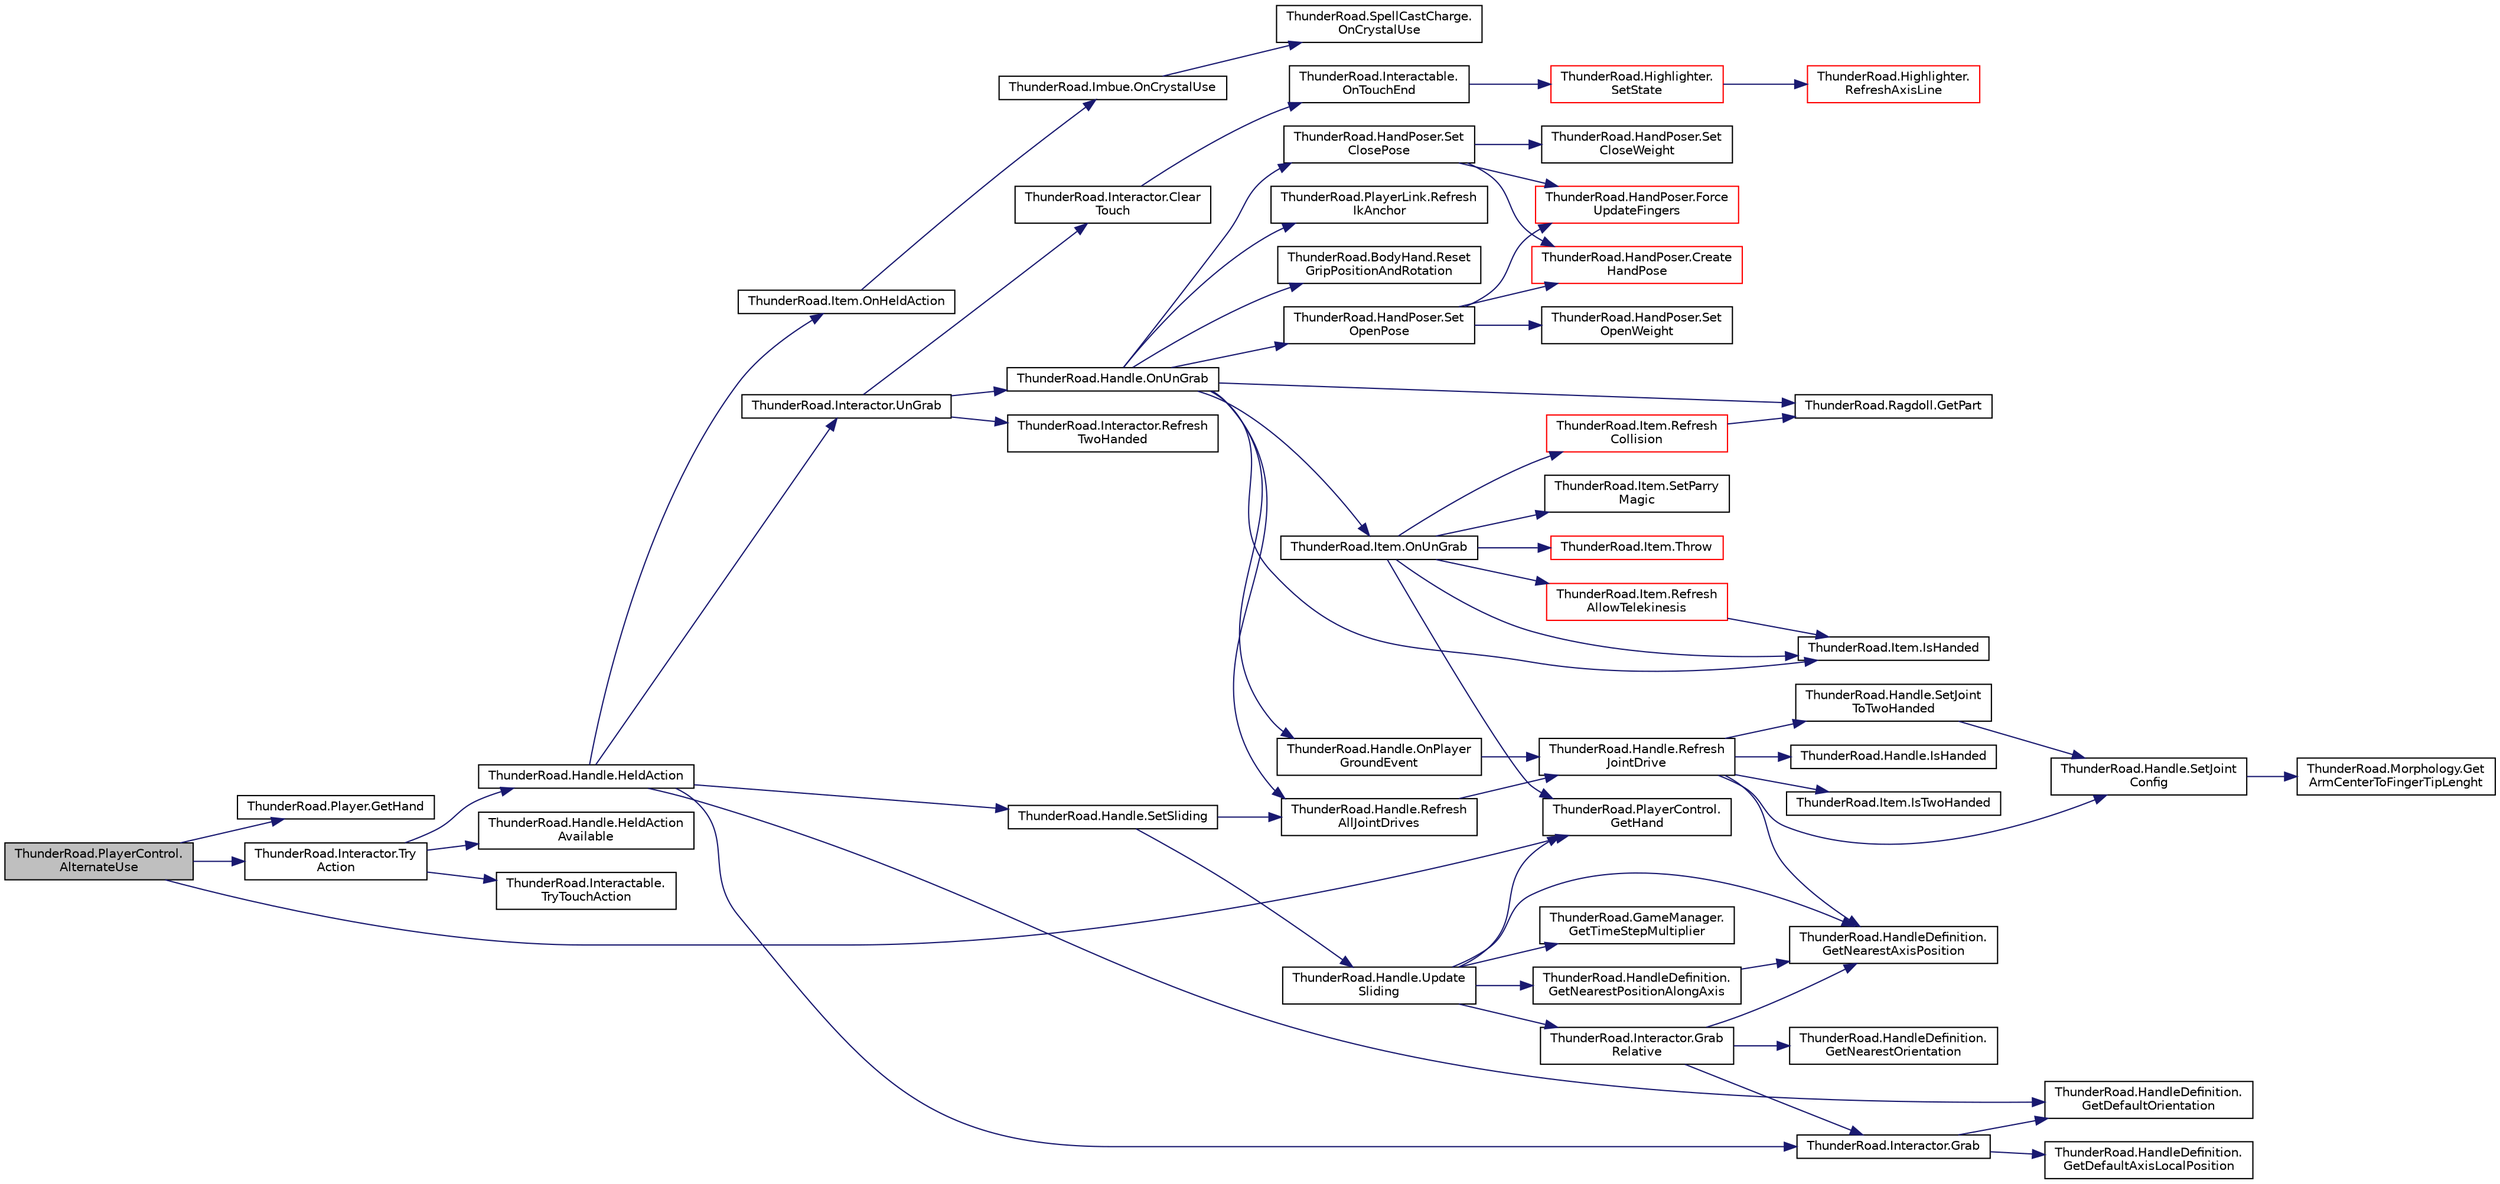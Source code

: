 digraph "ThunderRoad.PlayerControl.AlternateUse"
{
 // LATEX_PDF_SIZE
  edge [fontname="Helvetica",fontsize="10",labelfontname="Helvetica",labelfontsize="10"];
  node [fontname="Helvetica",fontsize="10",shape=record];
  rankdir="LR";
  Node1 [label="ThunderRoad.PlayerControl.\lAlternateUse",height=0.2,width=0.4,color="black", fillcolor="grey75", style="filled", fontcolor="black",tooltip="Alternates the use."];
  Node1 -> Node2 [color="midnightblue",fontsize="10",style="solid",fontname="Helvetica"];
  Node2 [label="ThunderRoad.Player.GetHand",height=0.2,width=0.4,color="black", fillcolor="white", style="filled",URL="$class_thunder_road_1_1_player.html#a962a51d7c0c39e3a5f74763002d394ea",tooltip="Gets the hand."];
  Node1 -> Node3 [color="midnightblue",fontsize="10",style="solid",fontname="Helvetica"];
  Node3 [label="ThunderRoad.PlayerControl.\lGetHand",height=0.2,width=0.4,color="black", fillcolor="white", style="filled",URL="$class_thunder_road_1_1_player_control.html#a35f9d9f52e8ffc5ad4a3b3a8a18541b9",tooltip="Gets the hand."];
  Node1 -> Node4 [color="midnightblue",fontsize="10",style="solid",fontname="Helvetica"];
  Node4 [label="ThunderRoad.Interactor.Try\lAction",height=0.2,width=0.4,color="black", fillcolor="white", style="filled",URL="$class_thunder_road_1_1_interactor.html#af2e2749d4d4ae76b944ca0a85051ce00",tooltip="Tries the action."];
  Node4 -> Node5 [color="midnightblue",fontsize="10",style="solid",fontname="Helvetica"];
  Node5 [label="ThunderRoad.Handle.HeldAction",height=0.2,width=0.4,color="black", fillcolor="white", style="filled",URL="$class_thunder_road_1_1_handle.html#a323ec5bfc8a654a3dcdd1155df64feeb",tooltip="Helds the action."];
  Node5 -> Node6 [color="midnightblue",fontsize="10",style="solid",fontname="Helvetica"];
  Node6 [label="ThunderRoad.HandleDefinition.\lGetDefaultOrientation",height=0.2,width=0.4,color="black", fillcolor="white", style="filled",URL="$class_thunder_road_1_1_handle_definition.html#aa732352268d3931f2c3ce33c8e2e9cbf",tooltip="Gets the default orientation."];
  Node5 -> Node7 [color="midnightblue",fontsize="10",style="solid",fontname="Helvetica"];
  Node7 [label="ThunderRoad.Interactor.Grab",height=0.2,width=0.4,color="black", fillcolor="white", style="filled",URL="$class_thunder_road_1_1_interactor.html#a1a3eda7399356280f55b82607f02a74e",tooltip="Grabs the specified handle."];
  Node7 -> Node8 [color="midnightblue",fontsize="10",style="solid",fontname="Helvetica"];
  Node8 [label="ThunderRoad.HandleDefinition.\lGetDefaultAxisLocalPosition",height=0.2,width=0.4,color="black", fillcolor="white", style="filled",URL="$class_thunder_road_1_1_handle_definition.html#a0942db018cce7f5f765299dc1c5e3e09",tooltip="Gets the default axis local position."];
  Node7 -> Node6 [color="midnightblue",fontsize="10",style="solid",fontname="Helvetica"];
  Node5 -> Node9 [color="midnightblue",fontsize="10",style="solid",fontname="Helvetica"];
  Node9 [label="ThunderRoad.Item.OnHeldAction",height=0.2,width=0.4,color="black", fillcolor="white", style="filled",URL="$class_thunder_road_1_1_item.html#a8d6ee8615f90d2ce7bf17b6d84ce5e89",tooltip="Called when [held action]."];
  Node9 -> Node10 [color="midnightblue",fontsize="10",style="solid",fontname="Helvetica"];
  Node10 [label="ThunderRoad.Imbue.OnCrystalUse",height=0.2,width=0.4,color="black", fillcolor="white", style="filled",URL="$class_thunder_road_1_1_imbue.html#affcc8957fca0b8189402c7922a5604d0",tooltip="Called when [crystal use]."];
  Node10 -> Node11 [color="midnightblue",fontsize="10",style="solid",fontname="Helvetica"];
  Node11 [label="ThunderRoad.SpellCastCharge.\lOnCrystalUse",height=0.2,width=0.4,color="black", fillcolor="white", style="filled",URL="$class_thunder_road_1_1_spell_cast_charge.html#a5102676281582cbaa509dd9e694117b8",tooltip="Called when [crystal use]."];
  Node5 -> Node12 [color="midnightblue",fontsize="10",style="solid",fontname="Helvetica"];
  Node12 [label="ThunderRoad.Handle.SetSliding",height=0.2,width=0.4,color="black", fillcolor="white", style="filled",URL="$class_thunder_road_1_1_handle.html#aab7d15d6bd2791e428dee65ff0645d87",tooltip="Sets the sliding."];
  Node12 -> Node13 [color="midnightblue",fontsize="10",style="solid",fontname="Helvetica"];
  Node13 [label="ThunderRoad.Handle.Refresh\lAllJointDrives",height=0.2,width=0.4,color="black", fillcolor="white", style="filled",URL="$class_thunder_road_1_1_handle.html#ad1621fdf3dc9cf924f766dc222cab556",tooltip="Refreshes all joint drives."];
  Node13 -> Node14 [color="midnightblue",fontsize="10",style="solid",fontname="Helvetica"];
  Node14 [label="ThunderRoad.Handle.Refresh\lJointDrive",height=0.2,width=0.4,color="black", fillcolor="white", style="filled",URL="$class_thunder_road_1_1_handle.html#a198ca29640ae1e41a39f0fcd9791c00a",tooltip="Refreshes the joint drive."];
  Node14 -> Node15 [color="midnightblue",fontsize="10",style="solid",fontname="Helvetica"];
  Node15 [label="ThunderRoad.HandleDefinition.\lGetNearestAxisPosition",height=0.2,width=0.4,color="black", fillcolor="white", style="filled",URL="$class_thunder_road_1_1_handle_definition.html#aaecf5668b0c379d67ae0f0dabc9eb8a2",tooltip="Gets the nearest axis position."];
  Node14 -> Node16 [color="midnightblue",fontsize="10",style="solid",fontname="Helvetica"];
  Node16 [label="ThunderRoad.Handle.IsHanded",height=0.2,width=0.4,color="black", fillcolor="white", style="filled",URL="$class_thunder_road_1_1_handle.html#ad64cb9ca1c1e26afc1606d729250516a",tooltip="Determines whether this instance is handed."];
  Node14 -> Node17 [color="midnightblue",fontsize="10",style="solid",fontname="Helvetica"];
  Node17 [label="ThunderRoad.Item.IsTwoHanded",height=0.2,width=0.4,color="black", fillcolor="white", style="filled",URL="$class_thunder_road_1_1_item.html#aa71f102491e167e0878f9617ec50f22e",tooltip="Determines whether [is two handed] [the specified valid handles]."];
  Node14 -> Node18 [color="midnightblue",fontsize="10",style="solid",fontname="Helvetica"];
  Node18 [label="ThunderRoad.Handle.SetJoint\lConfig",height=0.2,width=0.4,color="black", fillcolor="white", style="filled",URL="$class_thunder_road_1_1_handle.html#af877a8b9023994e0b6f3b42365749685",tooltip="Sets the joint configuration."];
  Node18 -> Node19 [color="midnightblue",fontsize="10",style="solid",fontname="Helvetica"];
  Node19 [label="ThunderRoad.Morphology.Get\lArmCenterToFingerTipLenght",height=0.2,width=0.4,color="black", fillcolor="white", style="filled",URL="$class_thunder_road_1_1_morphology.html#a4dc479d6cf56495d577fc193e2c99cae",tooltip="Gets the arm center to finger tip lenght."];
  Node14 -> Node20 [color="midnightblue",fontsize="10",style="solid",fontname="Helvetica"];
  Node20 [label="ThunderRoad.Handle.SetJoint\lToTwoHanded",height=0.2,width=0.4,color="black", fillcolor="white", style="filled",URL="$class_thunder_road_1_1_handle.html#a50056543c9c56711ac6bb1b347ec973f",tooltip="Sets the joint to two handed."];
  Node20 -> Node18 [color="midnightblue",fontsize="10",style="solid",fontname="Helvetica"];
  Node12 -> Node21 [color="midnightblue",fontsize="10",style="solid",fontname="Helvetica"];
  Node21 [label="ThunderRoad.Handle.Update\lSliding",height=0.2,width=0.4,color="black", fillcolor="white", style="filled",URL="$class_thunder_road_1_1_handle.html#a9144b2d040743c8c11366afa5edcff95",tooltip="Updates the sliding."];
  Node21 -> Node3 [color="midnightblue",fontsize="10",style="solid",fontname="Helvetica"];
  Node21 -> Node15 [color="midnightblue",fontsize="10",style="solid",fontname="Helvetica"];
  Node21 -> Node22 [color="midnightblue",fontsize="10",style="solid",fontname="Helvetica"];
  Node22 [label="ThunderRoad.HandleDefinition.\lGetNearestPositionAlongAxis",height=0.2,width=0.4,color="black", fillcolor="white", style="filled",URL="$class_thunder_road_1_1_handle_definition.html#a4be84b1bc8db0d0812c0dc194f2e6068",tooltip="Gets the nearest position along axis."];
  Node22 -> Node15 [color="midnightblue",fontsize="10",style="solid",fontname="Helvetica"];
  Node21 -> Node23 [color="midnightblue",fontsize="10",style="solid",fontname="Helvetica"];
  Node23 [label="ThunderRoad.GameManager.\lGetTimeStepMultiplier",height=0.2,width=0.4,color="black", fillcolor="white", style="filled",URL="$class_thunder_road_1_1_game_manager.html#ab8892ec7641b97f4ed1f961c0662aea7",tooltip="Gets the time step multiplier."];
  Node21 -> Node24 [color="midnightblue",fontsize="10",style="solid",fontname="Helvetica"];
  Node24 [label="ThunderRoad.Interactor.Grab\lRelative",height=0.2,width=0.4,color="black", fillcolor="white", style="filled",URL="$class_thunder_road_1_1_interactor.html#a12a4afe40fd1fbb05b48ba5e1f366855",tooltip="Grabs the relative."];
  Node24 -> Node15 [color="midnightblue",fontsize="10",style="solid",fontname="Helvetica"];
  Node24 -> Node25 [color="midnightblue",fontsize="10",style="solid",fontname="Helvetica"];
  Node25 [label="ThunderRoad.HandleDefinition.\lGetNearestOrientation",height=0.2,width=0.4,color="black", fillcolor="white", style="filled",URL="$class_thunder_road_1_1_handle_definition.html#a8b0f387e808fe21e3d6ee9bd2cc89cba",tooltip="Gets the nearest orientation."];
  Node24 -> Node7 [color="midnightblue",fontsize="10",style="solid",fontname="Helvetica"];
  Node5 -> Node26 [color="midnightblue",fontsize="10",style="solid",fontname="Helvetica"];
  Node26 [label="ThunderRoad.Interactor.UnGrab",height=0.2,width=0.4,color="black", fillcolor="white", style="filled",URL="$class_thunder_road_1_1_interactor.html#aac5f1c05c892d8f18262b910ba75c8ae",tooltip="Uns the grab."];
  Node26 -> Node27 [color="midnightblue",fontsize="10",style="solid",fontname="Helvetica"];
  Node27 [label="ThunderRoad.Interactor.Clear\lTouch",height=0.2,width=0.4,color="black", fillcolor="white", style="filled",URL="$class_thunder_road_1_1_interactor.html#a32bff7045c10e93443547097126de42e",tooltip="Clears the touch."];
  Node27 -> Node28 [color="midnightblue",fontsize="10",style="solid",fontname="Helvetica"];
  Node28 [label="ThunderRoad.Interactable.\lOnTouchEnd",height=0.2,width=0.4,color="black", fillcolor="white", style="filled",URL="$class_thunder_road_1_1_interactable.html#a33c2f46971a169e09a6430afeee14039",tooltip="Called when [touch end]."];
  Node28 -> Node29 [color="midnightblue",fontsize="10",style="solid",fontname="Helvetica"];
  Node29 [label="ThunderRoad.Highlighter.\lSetState",height=0.2,width=0.4,color="red", fillcolor="white", style="filled",URL="$class_thunder_road_1_1_highlighter.html#aa1487a513b92c7ebb44777930e1bed55",tooltip="Sets the state."];
  Node29 -> Node30 [color="midnightblue",fontsize="10",style="solid",fontname="Helvetica"];
  Node30 [label="ThunderRoad.Highlighter.\lRefreshAxisLine",height=0.2,width=0.4,color="red", fillcolor="white", style="filled",URL="$class_thunder_road_1_1_highlighter.html#a2f25cea56d529813f8ae47a74990f6b1",tooltip="Refreshes the axis line."];
  Node26 -> Node35 [color="midnightblue",fontsize="10",style="solid",fontname="Helvetica"];
  Node35 [label="ThunderRoad.Handle.OnUnGrab",height=0.2,width=0.4,color="black", fillcolor="white", style="filled",URL="$class_thunder_road_1_1_handle.html#a75074ab7acb56294512dada6437cd799",tooltip="Called when [un grab]."];
  Node35 -> Node36 [color="midnightblue",fontsize="10",style="solid",fontname="Helvetica"];
  Node36 [label="ThunderRoad.Ragdoll.GetPart",height=0.2,width=0.4,color="black", fillcolor="white", style="filled",URL="$class_thunder_road_1_1_ragdoll.html#a63bb50459ca0652451c1aef3fc8155cb",tooltip="Gets the part."];
  Node35 -> Node37 [color="midnightblue",fontsize="10",style="solid",fontname="Helvetica"];
  Node37 [label="ThunderRoad.Item.IsHanded",height=0.2,width=0.4,color="black", fillcolor="white", style="filled",URL="$class_thunder_road_1_1_item.html#a3f6db977accd385918e6ac7b140e9872",tooltip="Determines whether the specified side is handed."];
  Node35 -> Node38 [color="midnightblue",fontsize="10",style="solid",fontname="Helvetica"];
  Node38 [label="ThunderRoad.Handle.OnPlayer\lGroundEvent",height=0.2,width=0.4,color="black", fillcolor="white", style="filled",URL="$class_thunder_road_1_1_handle.html#ae62c5fccfe4c2ce3a50f2e9d21963572",tooltip="Called when [player ground event]."];
  Node38 -> Node14 [color="midnightblue",fontsize="10",style="solid",fontname="Helvetica"];
  Node35 -> Node39 [color="midnightblue",fontsize="10",style="solid",fontname="Helvetica"];
  Node39 [label="ThunderRoad.Item.OnUnGrab",height=0.2,width=0.4,color="black", fillcolor="white", style="filled",URL="$class_thunder_road_1_1_item.html#a00f67a71073d5a4877cebb2ab84ee65a",tooltip="Called when [un grab]."];
  Node39 -> Node3 [color="midnightblue",fontsize="10",style="solid",fontname="Helvetica"];
  Node39 -> Node37 [color="midnightblue",fontsize="10",style="solid",fontname="Helvetica"];
  Node39 -> Node40 [color="midnightblue",fontsize="10",style="solid",fontname="Helvetica"];
  Node40 [label="ThunderRoad.Item.Refresh\lAllowTelekinesis",height=0.2,width=0.4,color="red", fillcolor="white", style="filled",URL="$class_thunder_road_1_1_item.html#acfe999b997b96e216b489d06b0e28ec2",tooltip="Refreshes the allow telekinesis."];
  Node40 -> Node37 [color="midnightblue",fontsize="10",style="solid",fontname="Helvetica"];
  Node39 -> Node43 [color="midnightblue",fontsize="10",style="solid",fontname="Helvetica"];
  Node43 [label="ThunderRoad.Item.Refresh\lCollision",height=0.2,width=0.4,color="red", fillcolor="white", style="filled",URL="$class_thunder_road_1_1_item.html#a6a4c857535cb043d56ddf774e1f7f390",tooltip="Refreshes the collision."];
  Node43 -> Node36 [color="midnightblue",fontsize="10",style="solid",fontname="Helvetica"];
  Node39 -> Node54 [color="midnightblue",fontsize="10",style="solid",fontname="Helvetica"];
  Node54 [label="ThunderRoad.Item.SetParry\lMagic",height=0.2,width=0.4,color="black", fillcolor="white", style="filled",URL="$class_thunder_road_1_1_item.html#a54f3d4cddf76935a6bb89c02cfc2aab4",tooltip="Sets the parry magic."];
  Node39 -> Node55 [color="midnightblue",fontsize="10",style="solid",fontname="Helvetica"];
  Node55 [label="ThunderRoad.Item.Throw",height=0.2,width=0.4,color="red", fillcolor="white", style="filled",URL="$class_thunder_road_1_1_item.html#a093146a18f771d8c8ad8333dab93c4f8",tooltip="Throws the specified throw multiplier."];
  Node35 -> Node13 [color="midnightblue",fontsize="10",style="solid",fontname="Helvetica"];
  Node35 -> Node56 [color="midnightblue",fontsize="10",style="solid",fontname="Helvetica"];
  Node56 [label="ThunderRoad.PlayerLink.Refresh\lIkAnchor",height=0.2,width=0.4,color="black", fillcolor="white", style="filled",URL="$class_thunder_road_1_1_player_link.html#ace8e9c4b3db1a9140f273fb5d97a8ac8",tooltip="Refreshes the ik anchor."];
  Node35 -> Node57 [color="midnightblue",fontsize="10",style="solid",fontname="Helvetica"];
  Node57 [label="ThunderRoad.BodyHand.Reset\lGripPositionAndRotation",height=0.2,width=0.4,color="black", fillcolor="white", style="filled",URL="$class_thunder_road_1_1_body_hand.html#a4d85635b5cda5094b32af5a363686c0b",tooltip="Resets the grip position and rotation."];
  Node35 -> Node58 [color="midnightblue",fontsize="10",style="solid",fontname="Helvetica"];
  Node58 [label="ThunderRoad.HandPoser.Set\lClosePose",height=0.2,width=0.4,color="black", fillcolor="white", style="filled",URL="$class_thunder_road_1_1_hand_poser.html#a343c75f2c13c6390f5dcb55278466712",tooltip="Sets the close pose."];
  Node58 -> Node59 [color="midnightblue",fontsize="10",style="solid",fontname="Helvetica"];
  Node59 [label="ThunderRoad.HandPoser.Create\lHandPose",height=0.2,width=0.4,color="red", fillcolor="white", style="filled",URL="$class_thunder_road_1_1_hand_poser.html#a14f49279567da792b5921424a61c58b6",tooltip="Creates the hand pose."];
  Node58 -> Node62 [color="midnightblue",fontsize="10",style="solid",fontname="Helvetica"];
  Node62 [label="ThunderRoad.HandPoser.Force\lUpdateFingers",height=0.2,width=0.4,color="red", fillcolor="white", style="filled",URL="$class_thunder_road_1_1_hand_poser.html#a0c1086136b39823b4fcd770426e12a2b",tooltip="Forces the update fingers."];
  Node58 -> Node69 [color="midnightblue",fontsize="10",style="solid",fontname="Helvetica"];
  Node69 [label="ThunderRoad.HandPoser.Set\lCloseWeight",height=0.2,width=0.4,color="black", fillcolor="white", style="filled",URL="$class_thunder_road_1_1_hand_poser.html#af52a8cf2bc60491f2941a73364ba258a",tooltip="Sets the close weight."];
  Node35 -> Node70 [color="midnightblue",fontsize="10",style="solid",fontname="Helvetica"];
  Node70 [label="ThunderRoad.HandPoser.Set\lOpenPose",height=0.2,width=0.4,color="black", fillcolor="white", style="filled",URL="$class_thunder_road_1_1_hand_poser.html#a3e6c4ca79e2e57ad1824711223f52c99",tooltip="Sets the open pose."];
  Node70 -> Node59 [color="midnightblue",fontsize="10",style="solid",fontname="Helvetica"];
  Node70 -> Node62 [color="midnightblue",fontsize="10",style="solid",fontname="Helvetica"];
  Node70 -> Node71 [color="midnightblue",fontsize="10",style="solid",fontname="Helvetica"];
  Node71 [label="ThunderRoad.HandPoser.Set\lOpenWeight",height=0.2,width=0.4,color="black", fillcolor="white", style="filled",URL="$class_thunder_road_1_1_hand_poser.html#ab8c2d514e77308627ec5af639158dbb8",tooltip="Sets the open weight."];
  Node26 -> Node72 [color="midnightblue",fontsize="10",style="solid",fontname="Helvetica"];
  Node72 [label="ThunderRoad.Interactor.Refresh\lTwoHanded",height=0.2,width=0.4,color="black", fillcolor="white", style="filled",URL="$class_thunder_road_1_1_interactor.html#ac449186e620c7fef417dc1cad4abaf32",tooltip="Refreshes the two handed."];
  Node4 -> Node73 [color="midnightblue",fontsize="10",style="solid",fontname="Helvetica"];
  Node73 [label="ThunderRoad.Handle.HeldAction\lAvailable",height=0.2,width=0.4,color="black", fillcolor="white", style="filled",URL="$class_thunder_road_1_1_handle.html#a4ab2a17db45f094e2f8ee2668b34a2bd",tooltip="Helds the action available."];
  Node4 -> Node74 [color="midnightblue",fontsize="10",style="solid",fontname="Helvetica"];
  Node74 [label="ThunderRoad.Interactable.\lTryTouchAction",height=0.2,width=0.4,color="black", fillcolor="white", style="filled",URL="$class_thunder_road_1_1_interactable.html#aaffe50aecc8ec7686b19fd6afef3d0d0",tooltip="Tries the touch action."];
}

